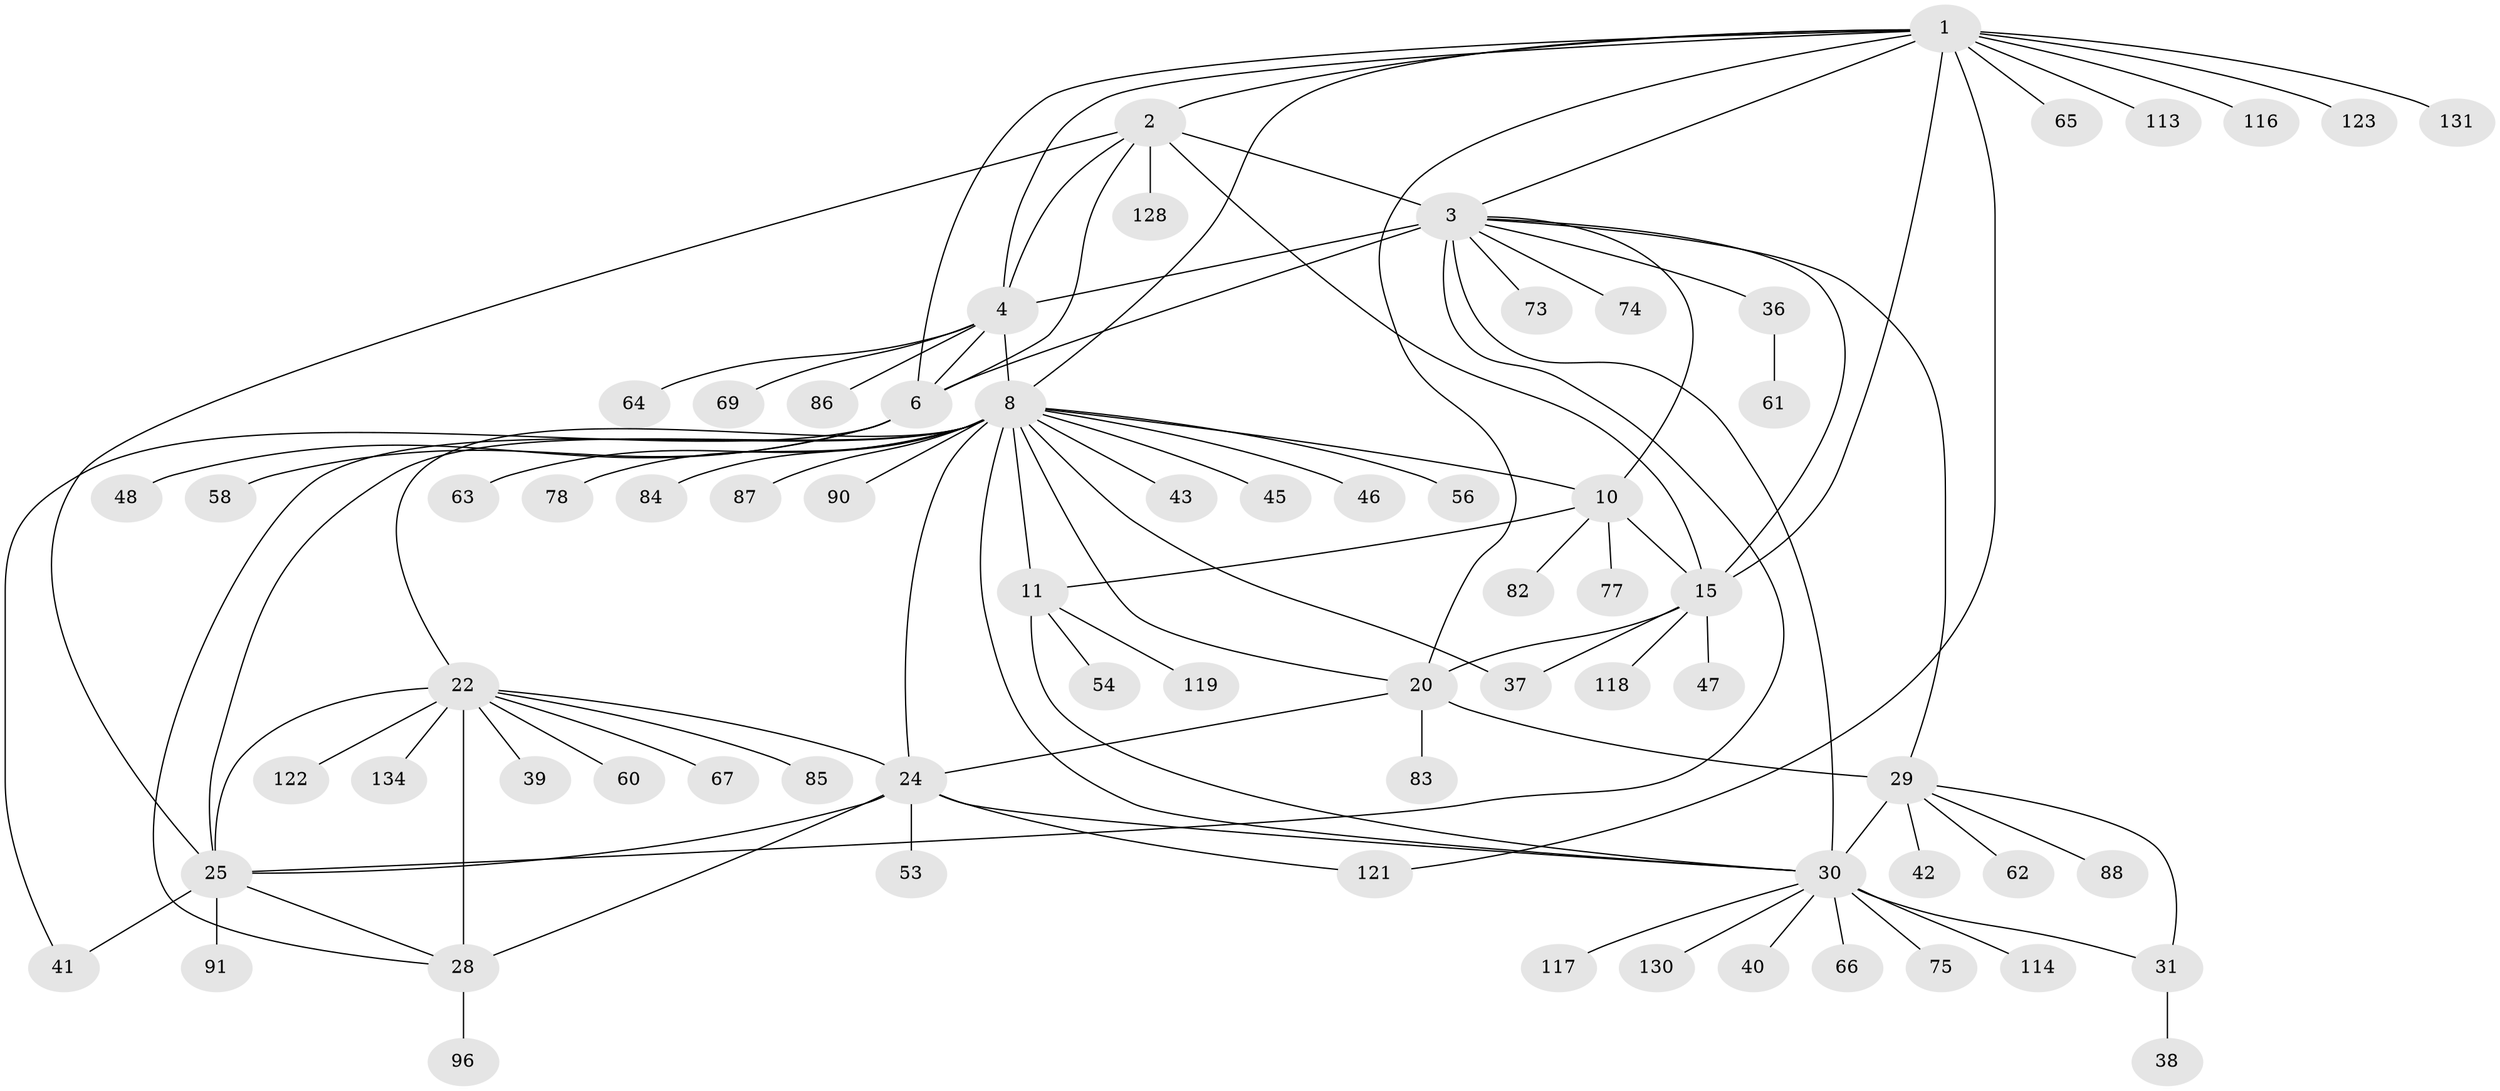 // original degree distribution, {10: 0.06428571428571428, 9: 0.05, 8: 0.06428571428571428, 11: 0.03571428571428571, 12: 0.014285714285714285, 7: 0.014285714285714285, 13: 0.007142857142857143, 3: 0.02142857142857143, 2: 0.14285714285714285, 1: 0.5857142857142857}
// Generated by graph-tools (version 1.1) at 2025/19/03/04/25 18:19:46]
// undirected, 70 vertices, 101 edges
graph export_dot {
graph [start="1"]
  node [color=gray90,style=filled];
  1 [super="+18"];
  2;
  3 [super="+7+125+104+108"];
  4 [super="+5"];
  6;
  8 [super="+136+81+9+12"];
  10;
  11;
  15 [super="+71+16"];
  20 [super="+72+124+132+100+137+21"];
  22 [super="+59+26"];
  24;
  25;
  28;
  29 [super="+98+44+34"];
  30 [super="+33+32"];
  31 [super="+92"];
  36 [super="+80"];
  37;
  38;
  39 [super="+115"];
  40 [super="+97"];
  41;
  42;
  43;
  45;
  46;
  47 [super="+76"];
  48;
  53 [super="+68"];
  54;
  56;
  58;
  60;
  61;
  62;
  63;
  64;
  65;
  66;
  67;
  69 [super="+120"];
  73;
  74;
  75;
  77;
  78 [super="+112"];
  82;
  83;
  84;
  85 [super="+102"];
  86;
  87;
  88;
  90;
  91;
  96;
  113;
  114;
  116;
  117;
  118;
  119;
  121;
  122 [super="+140"];
  123;
  128;
  130;
  131;
  134;
  1 -- 2;
  1 -- 3 [weight=2];
  1 -- 4 [weight=2];
  1 -- 6;
  1 -- 65;
  1 -- 121;
  1 -- 131;
  1 -- 15 [weight=4];
  1 -- 113;
  1 -- 116;
  1 -- 20 [weight=2];
  1 -- 123;
  1 -- 8;
  2 -- 3 [weight=2];
  2 -- 4 [weight=2];
  2 -- 6;
  2 -- 25;
  2 -- 128;
  2 -- 15;
  3 -- 4 [weight=4];
  3 -- 6 [weight=2];
  3 -- 10;
  3 -- 36;
  3 -- 73;
  3 -- 74;
  3 -- 29;
  3 -- 30;
  3 -- 15;
  3 -- 25;
  4 -- 6 [weight=2];
  4 -- 69;
  4 -- 8;
  4 -- 64;
  4 -- 86;
  6 -- 41;
  6 -- 48;
  6 -- 58;
  8 -- 10 [weight=5];
  8 -- 11 [weight=5];
  8 -- 78;
  8 -- 84;
  8 -- 87;
  8 -- 63;
  8 -- 20;
  8 -- 22 [weight=3];
  8 -- 24;
  8 -- 25;
  8 -- 90;
  8 -- 28;
  8 -- 30;
  8 -- 37;
  8 -- 43;
  8 -- 45;
  8 -- 46;
  8 -- 56;
  10 -- 11;
  10 -- 77;
  10 -- 82;
  10 -- 15;
  11 -- 30;
  11 -- 54;
  11 -- 119;
  15 -- 20 [weight=8];
  15 -- 47;
  15 -- 37;
  15 -- 118;
  20 -- 83;
  20 -- 29;
  20 -- 24;
  22 -- 24 [weight=3];
  22 -- 25 [weight=3];
  22 -- 28 [weight=3];
  22 -- 85;
  22 -- 122;
  22 -- 134;
  22 -- 67;
  22 -- 39;
  22 -- 60;
  24 -- 25;
  24 -- 28;
  24 -- 30;
  24 -- 53;
  24 -- 121;
  25 -- 28;
  25 -- 41;
  25 -- 91;
  28 -- 96;
  29 -- 30 [weight=9];
  29 -- 31 [weight=3];
  29 -- 62;
  29 -- 42;
  29 -- 88;
  30 -- 31 [weight=3];
  30 -- 75;
  30 -- 66;
  30 -- 130;
  30 -- 40;
  30 -- 114;
  30 -- 117;
  31 -- 38;
  36 -- 61;
}
